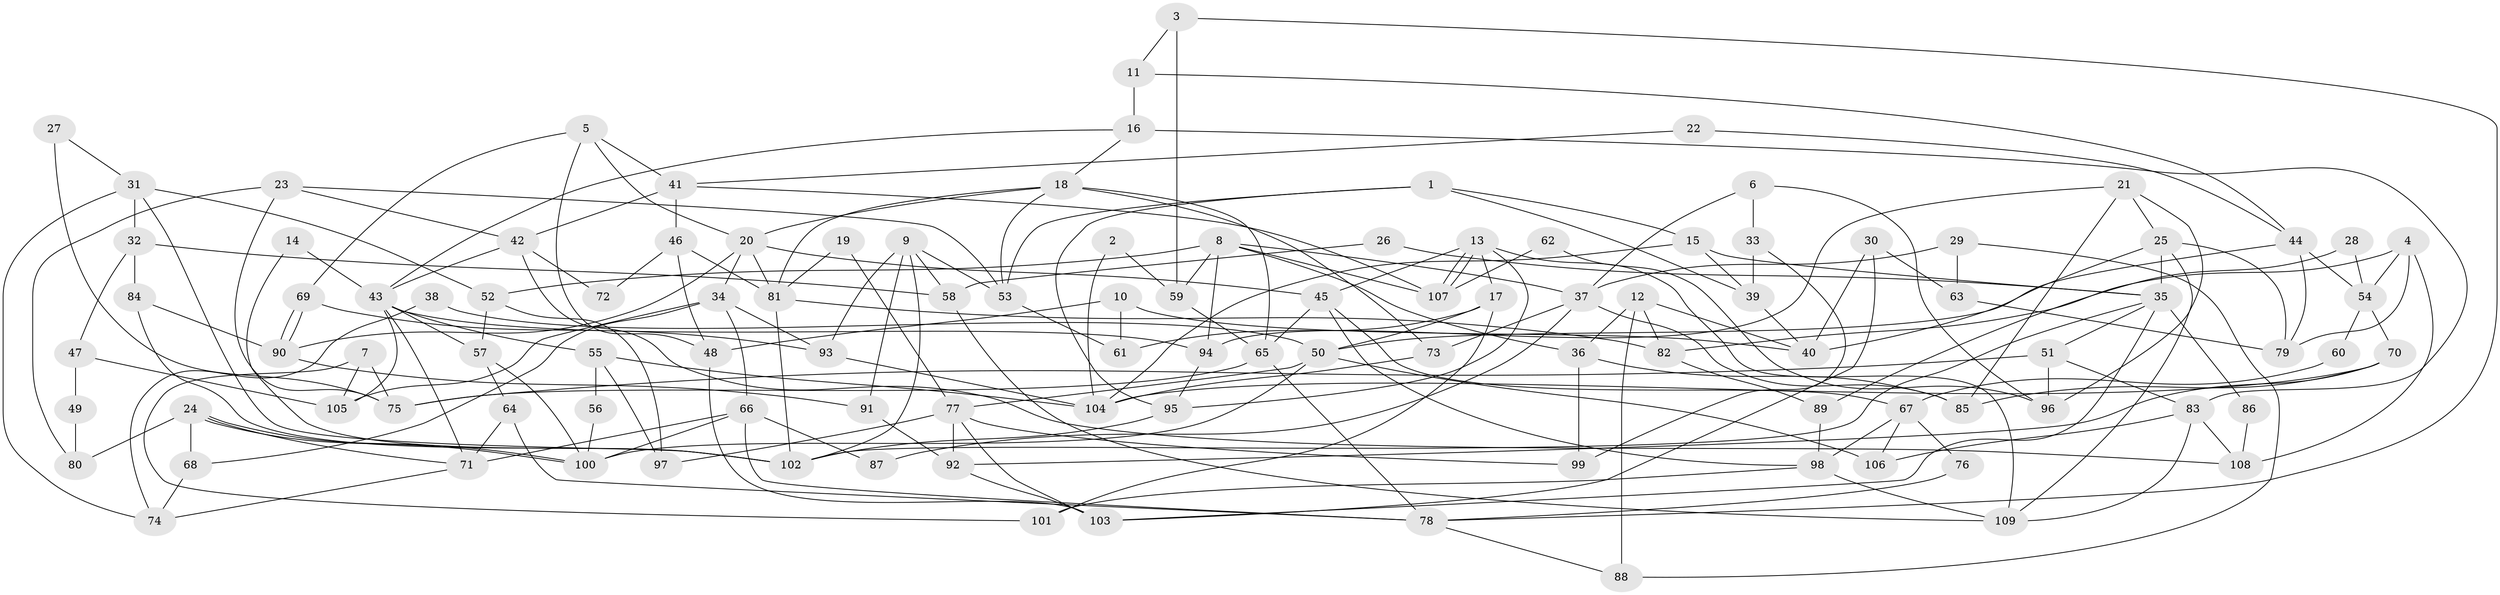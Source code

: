 // Generated by graph-tools (version 1.1) at 2025/36/03/09/25 02:36:04]
// undirected, 109 vertices, 218 edges
graph export_dot {
graph [start="1"]
  node [color=gray90,style=filled];
  1;
  2;
  3;
  4;
  5;
  6;
  7;
  8;
  9;
  10;
  11;
  12;
  13;
  14;
  15;
  16;
  17;
  18;
  19;
  20;
  21;
  22;
  23;
  24;
  25;
  26;
  27;
  28;
  29;
  30;
  31;
  32;
  33;
  34;
  35;
  36;
  37;
  38;
  39;
  40;
  41;
  42;
  43;
  44;
  45;
  46;
  47;
  48;
  49;
  50;
  51;
  52;
  53;
  54;
  55;
  56;
  57;
  58;
  59;
  60;
  61;
  62;
  63;
  64;
  65;
  66;
  67;
  68;
  69;
  70;
  71;
  72;
  73;
  74;
  75;
  76;
  77;
  78;
  79;
  80;
  81;
  82;
  83;
  84;
  85;
  86;
  87;
  88;
  89;
  90;
  91;
  92;
  93;
  94;
  95;
  96;
  97;
  98;
  99;
  100;
  101;
  102;
  103;
  104;
  105;
  106;
  107;
  108;
  109;
  1 -- 53;
  1 -- 95;
  1 -- 15;
  1 -- 39;
  2 -- 104;
  2 -- 59;
  3 -- 11;
  3 -- 78;
  3 -- 59;
  4 -- 82;
  4 -- 54;
  4 -- 79;
  4 -- 108;
  5 -- 69;
  5 -- 20;
  5 -- 41;
  5 -- 48;
  6 -- 37;
  6 -- 96;
  6 -- 33;
  7 -- 105;
  7 -- 75;
  7 -- 101;
  8 -- 37;
  8 -- 107;
  8 -- 36;
  8 -- 52;
  8 -- 59;
  8 -- 94;
  9 -- 102;
  9 -- 91;
  9 -- 53;
  9 -- 58;
  9 -- 93;
  10 -- 61;
  10 -- 40;
  10 -- 48;
  11 -- 44;
  11 -- 16;
  12 -- 40;
  12 -- 36;
  12 -- 82;
  12 -- 88;
  13 -- 107;
  13 -- 107;
  13 -- 109;
  13 -- 17;
  13 -- 45;
  13 -- 95;
  14 -- 102;
  14 -- 43;
  15 -- 104;
  15 -- 35;
  15 -- 39;
  16 -- 43;
  16 -- 18;
  16 -- 83;
  17 -- 101;
  17 -- 50;
  17 -- 61;
  18 -- 20;
  18 -- 65;
  18 -- 53;
  18 -- 73;
  18 -- 81;
  19 -- 81;
  19 -- 77;
  20 -- 34;
  20 -- 45;
  20 -- 81;
  20 -- 90;
  21 -- 94;
  21 -- 25;
  21 -- 85;
  21 -- 96;
  22 -- 44;
  22 -- 41;
  23 -- 42;
  23 -- 53;
  23 -- 75;
  23 -- 80;
  24 -- 71;
  24 -- 100;
  24 -- 100;
  24 -- 68;
  24 -- 80;
  25 -- 109;
  25 -- 35;
  25 -- 40;
  25 -- 79;
  26 -- 58;
  26 -- 35;
  27 -- 75;
  27 -- 31;
  28 -- 89;
  28 -- 54;
  29 -- 88;
  29 -- 63;
  29 -- 37;
  30 -- 103;
  30 -- 40;
  30 -- 63;
  31 -- 102;
  31 -- 74;
  31 -- 32;
  31 -- 52;
  32 -- 84;
  32 -- 47;
  32 -- 58;
  33 -- 39;
  33 -- 99;
  34 -- 93;
  34 -- 66;
  34 -- 68;
  34 -- 105;
  35 -- 103;
  35 -- 51;
  35 -- 86;
  35 -- 102;
  36 -- 99;
  36 -- 85;
  37 -- 85;
  37 -- 73;
  37 -- 87;
  38 -- 74;
  38 -- 50;
  39 -- 40;
  41 -- 46;
  41 -- 42;
  41 -- 107;
  42 -- 108;
  42 -- 43;
  42 -- 72;
  43 -- 94;
  43 -- 55;
  43 -- 57;
  43 -- 71;
  43 -- 105;
  44 -- 79;
  44 -- 50;
  44 -- 54;
  45 -- 65;
  45 -- 67;
  45 -- 98;
  46 -- 81;
  46 -- 48;
  46 -- 72;
  47 -- 105;
  47 -- 49;
  48 -- 103;
  49 -- 80;
  50 -- 100;
  50 -- 77;
  50 -- 106;
  51 -- 83;
  51 -- 75;
  51 -- 96;
  52 -- 57;
  52 -- 97;
  53 -- 61;
  54 -- 70;
  54 -- 60;
  55 -- 97;
  55 -- 56;
  55 -- 104;
  56 -- 100;
  57 -- 64;
  57 -- 100;
  58 -- 109;
  59 -- 65;
  60 -- 67;
  62 -- 96;
  62 -- 107;
  63 -- 79;
  64 -- 78;
  64 -- 71;
  65 -- 75;
  65 -- 78;
  66 -- 71;
  66 -- 100;
  66 -- 78;
  66 -- 87;
  67 -- 98;
  67 -- 76;
  67 -- 106;
  68 -- 74;
  69 -- 90;
  69 -- 90;
  69 -- 93;
  70 -- 85;
  70 -- 104;
  70 -- 92;
  71 -- 74;
  73 -- 104;
  76 -- 78;
  77 -- 103;
  77 -- 92;
  77 -- 97;
  77 -- 99;
  78 -- 88;
  81 -- 82;
  81 -- 102;
  82 -- 89;
  83 -- 106;
  83 -- 108;
  83 -- 109;
  84 -- 102;
  84 -- 90;
  86 -- 108;
  89 -- 98;
  90 -- 91;
  91 -- 92;
  92 -- 103;
  93 -- 104;
  94 -- 95;
  95 -- 102;
  98 -- 109;
  98 -- 101;
}
